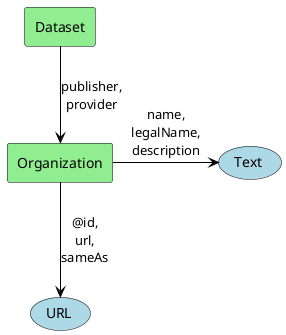 @startuml

!define Class agent
!define Property usecase

skinparam Property {
BackgroundColor LightBlue
BorderColor Black
  ArrowColor Black
  linetype Ortho
}

skinparam Class {
BackgroundColor LightGreen
BorderColor Black
ArrowColor Black
linetype Ortho
}

Class Dataset
Class Organization



Dataset -down-> Organization : "publisher,\nprovider"
Organization -right-> (Text) : "name,\nlegalName,\ndescription"

Organization -down-> (URL) : "@id,\nurl,\nsameAs"



@enduml